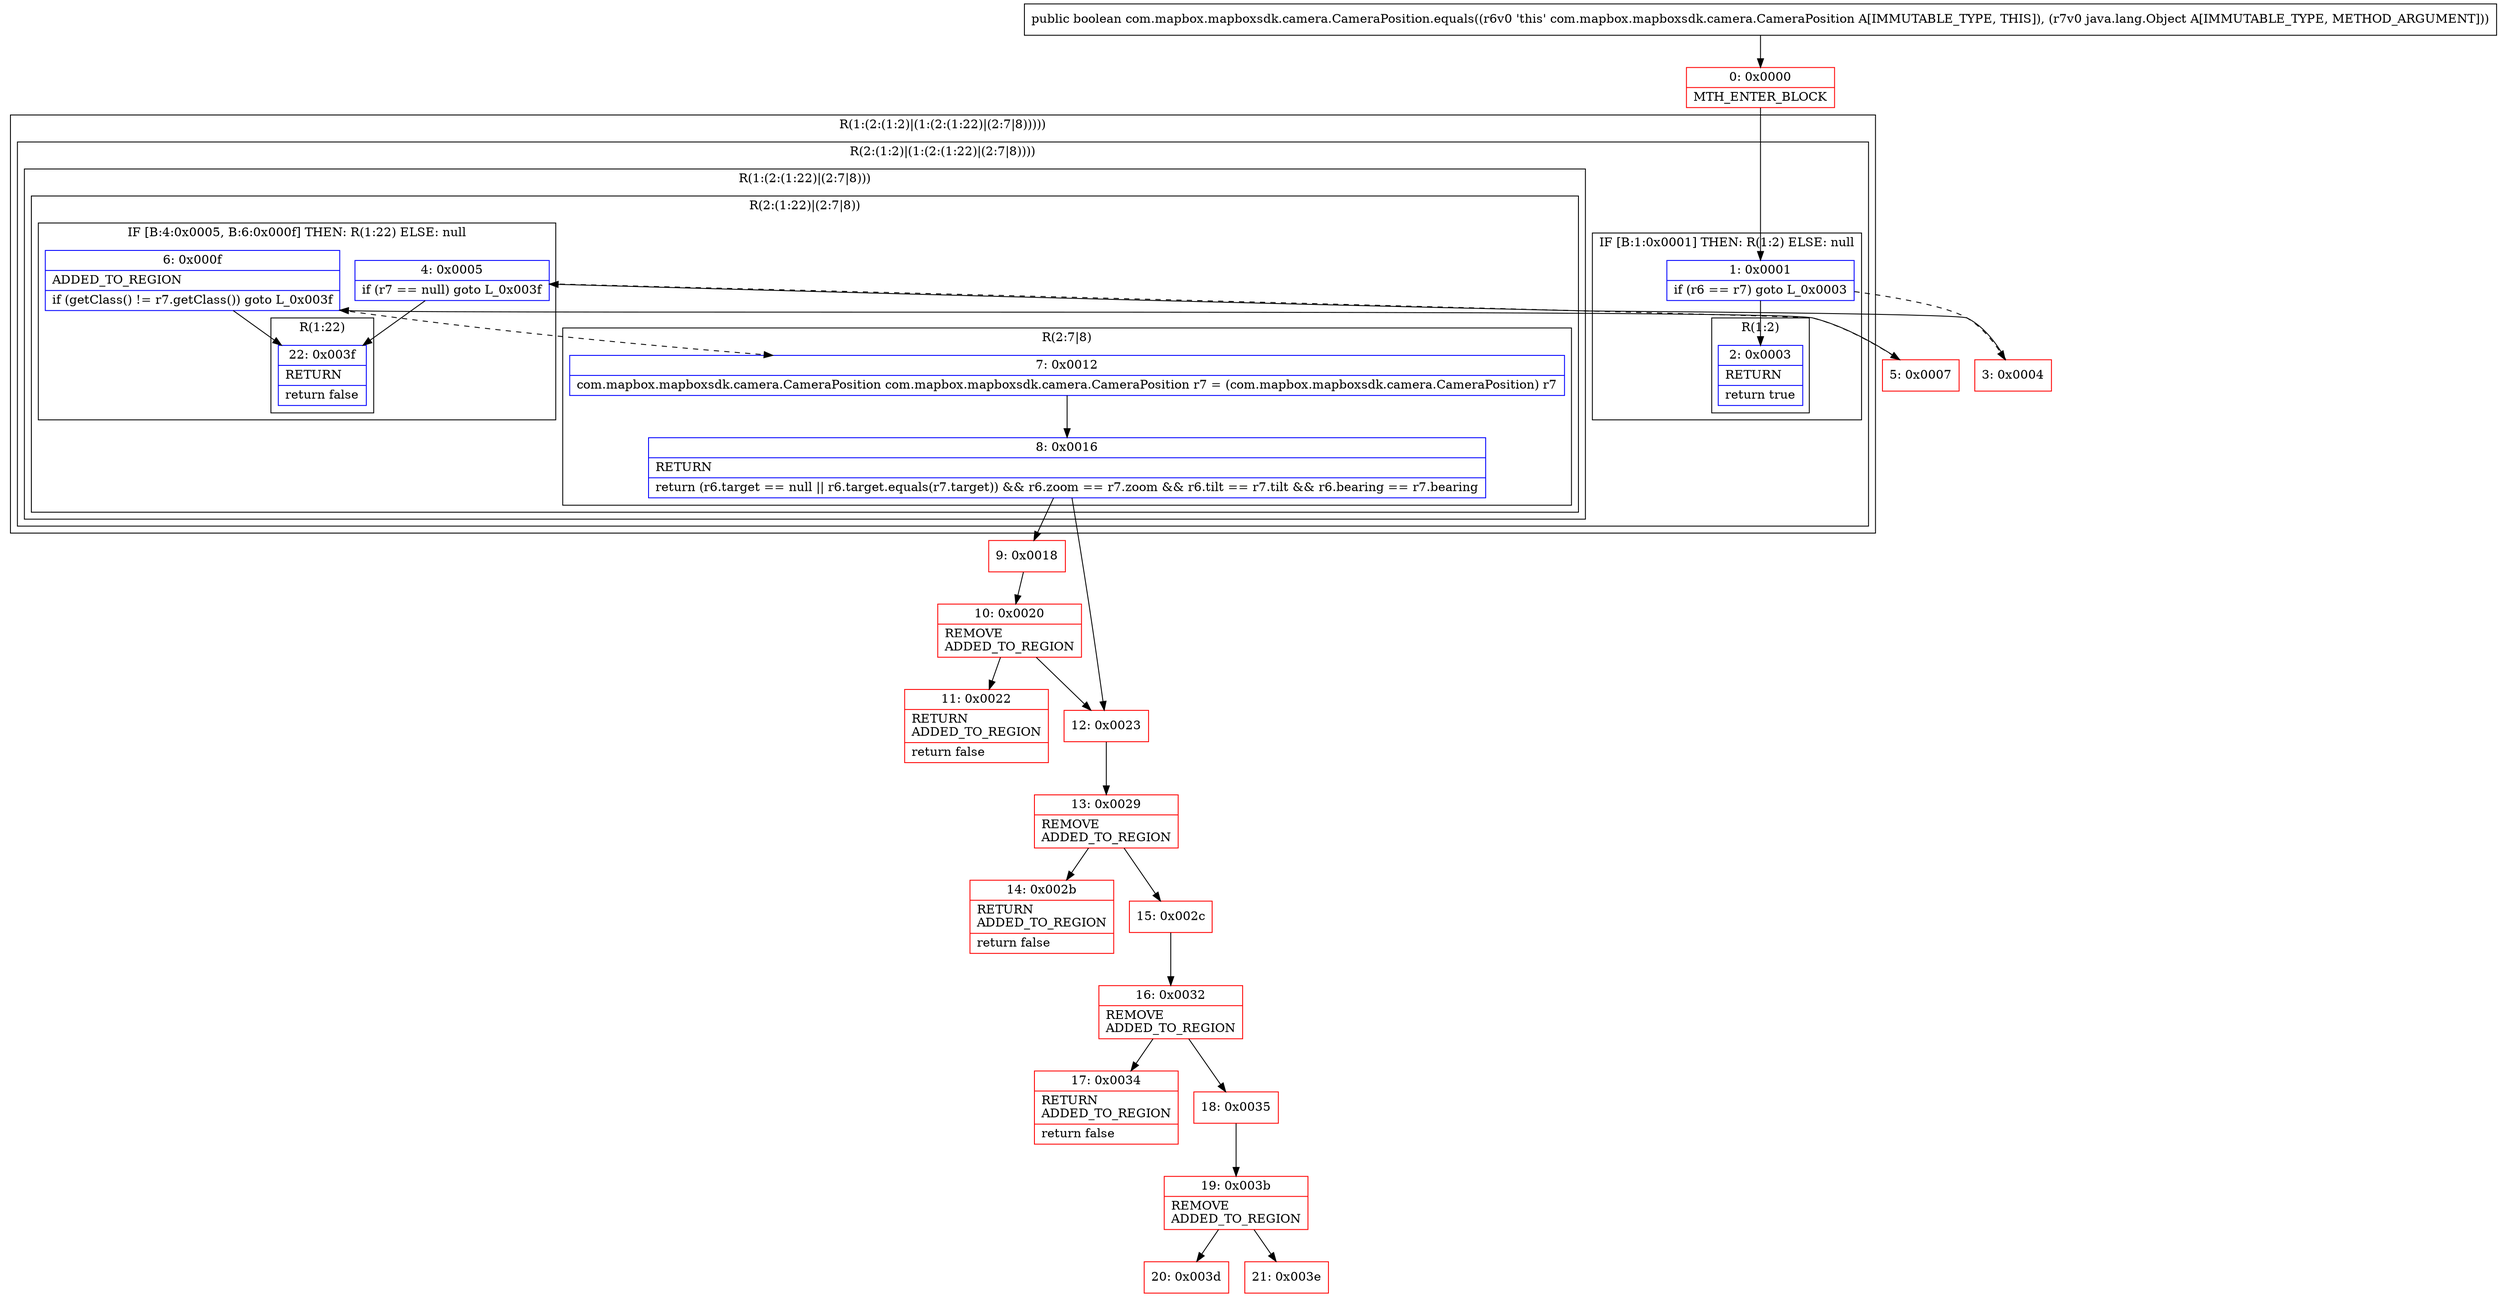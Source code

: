 digraph "CFG forcom.mapbox.mapboxsdk.camera.CameraPosition.equals(Ljava\/lang\/Object;)Z" {
subgraph cluster_Region_1944901036 {
label = "R(1:(2:(1:2)|(1:(2:(1:22)|(2:7|8)))))";
node [shape=record,color=blue];
subgraph cluster_Region_527510577 {
label = "R(2:(1:2)|(1:(2:(1:22)|(2:7|8))))";
node [shape=record,color=blue];
subgraph cluster_IfRegion_503329548 {
label = "IF [B:1:0x0001] THEN: R(1:2) ELSE: null";
node [shape=record,color=blue];
Node_1 [shape=record,label="{1\:\ 0x0001|if (r6 == r7) goto L_0x0003\l}"];
subgraph cluster_Region_1360043624 {
label = "R(1:2)";
node [shape=record,color=blue];
Node_2 [shape=record,label="{2\:\ 0x0003|RETURN\l|return true\l}"];
}
}
subgraph cluster_Region_1153720403 {
label = "R(1:(2:(1:22)|(2:7|8)))";
node [shape=record,color=blue];
subgraph cluster_Region_1380109406 {
label = "R(2:(1:22)|(2:7|8))";
node [shape=record,color=blue];
subgraph cluster_IfRegion_1296371017 {
label = "IF [B:4:0x0005, B:6:0x000f] THEN: R(1:22) ELSE: null";
node [shape=record,color=blue];
Node_4 [shape=record,label="{4\:\ 0x0005|if (r7 == null) goto L_0x003f\l}"];
Node_6 [shape=record,label="{6\:\ 0x000f|ADDED_TO_REGION\l|if (getClass() != r7.getClass()) goto L_0x003f\l}"];
subgraph cluster_Region_410200407 {
label = "R(1:22)";
node [shape=record,color=blue];
Node_22 [shape=record,label="{22\:\ 0x003f|RETURN\l|return false\l}"];
}
}
subgraph cluster_Region_2073166006 {
label = "R(2:7|8)";
node [shape=record,color=blue];
Node_7 [shape=record,label="{7\:\ 0x0012|com.mapbox.mapboxsdk.camera.CameraPosition com.mapbox.mapboxsdk.camera.CameraPosition r7 = (com.mapbox.mapboxsdk.camera.CameraPosition) r7\l}"];
Node_8 [shape=record,label="{8\:\ 0x0016|RETURN\l|return (r6.target == null \|\| r6.target.equals(r7.target)) && r6.zoom == r7.zoom && r6.tilt == r7.tilt && r6.bearing == r7.bearing\l}"];
}
}
}
}
}
Node_0 [shape=record,color=red,label="{0\:\ 0x0000|MTH_ENTER_BLOCK\l}"];
Node_3 [shape=record,color=red,label="{3\:\ 0x0004}"];
Node_5 [shape=record,color=red,label="{5\:\ 0x0007}"];
Node_9 [shape=record,color=red,label="{9\:\ 0x0018}"];
Node_10 [shape=record,color=red,label="{10\:\ 0x0020|REMOVE\lADDED_TO_REGION\l}"];
Node_11 [shape=record,color=red,label="{11\:\ 0x0022|RETURN\lADDED_TO_REGION\l|return false\l}"];
Node_12 [shape=record,color=red,label="{12\:\ 0x0023}"];
Node_13 [shape=record,color=red,label="{13\:\ 0x0029|REMOVE\lADDED_TO_REGION\l}"];
Node_14 [shape=record,color=red,label="{14\:\ 0x002b|RETURN\lADDED_TO_REGION\l|return false\l}"];
Node_15 [shape=record,color=red,label="{15\:\ 0x002c}"];
Node_16 [shape=record,color=red,label="{16\:\ 0x0032|REMOVE\lADDED_TO_REGION\l}"];
Node_17 [shape=record,color=red,label="{17\:\ 0x0034|RETURN\lADDED_TO_REGION\l|return false\l}"];
Node_18 [shape=record,color=red,label="{18\:\ 0x0035}"];
Node_19 [shape=record,color=red,label="{19\:\ 0x003b|REMOVE\lADDED_TO_REGION\l}"];
Node_20 [shape=record,color=red,label="{20\:\ 0x003d}"];
Node_21 [shape=record,color=red,label="{21\:\ 0x003e}"];
MethodNode[shape=record,label="{public boolean com.mapbox.mapboxsdk.camera.CameraPosition.equals((r6v0 'this' com.mapbox.mapboxsdk.camera.CameraPosition A[IMMUTABLE_TYPE, THIS]), (r7v0 java.lang.Object A[IMMUTABLE_TYPE, METHOD_ARGUMENT])) }"];
MethodNode -> Node_0;
Node_1 -> Node_2;
Node_1 -> Node_3[style=dashed];
Node_4 -> Node_5[style=dashed];
Node_4 -> Node_22;
Node_6 -> Node_7[style=dashed];
Node_6 -> Node_22;
Node_7 -> Node_8;
Node_8 -> Node_9;
Node_8 -> Node_12;
Node_0 -> Node_1;
Node_3 -> Node_4;
Node_5 -> Node_6;
Node_9 -> Node_10;
Node_10 -> Node_11;
Node_10 -> Node_12;
Node_12 -> Node_13;
Node_13 -> Node_14;
Node_13 -> Node_15;
Node_15 -> Node_16;
Node_16 -> Node_17;
Node_16 -> Node_18;
Node_18 -> Node_19;
Node_19 -> Node_20;
Node_19 -> Node_21;
}

